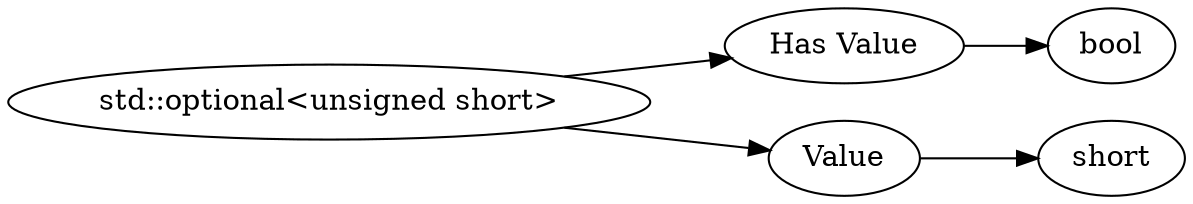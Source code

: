 digraph "std::optional<unsigned short>" {
rankdir = LR
13
13 -> 14
14 -> 15
13 -> 16
16 -> 17

13 [label="std::optional<unsigned short>",comment="name: \"std::optional<unsigned short>\", typeName: \"\", id: 13, branchId: 0, recurseId: -1, attributes: 0, notes: \"\""];
14 [label="Has Value",comment="name: \"Has Value\", typeName: \"\", id: 14, branchId: 0, recurseId: -1, attributes: 0, notes: \"If true, follow with appropriate data type, otherwise nothing\""];
15 [label="bool",comment="name: \"bool\", typeName: \"\", id: 15, branchId: 0, recurseId: -1, attributes: 512, notes: \"\""];
16 [label="Value",comment="name: \"Value\", typeName: \"short\", id: 16, branchId: 0, recurseId: -1, attributes: 256, notes: \"\""];
17 [label="short",comment="name: \"short\", typeName: \"\", id: 17, branchId: 0, recurseId: -1, attributes: 512, notes: \"\""];
{ rank = max;15;17}

}
